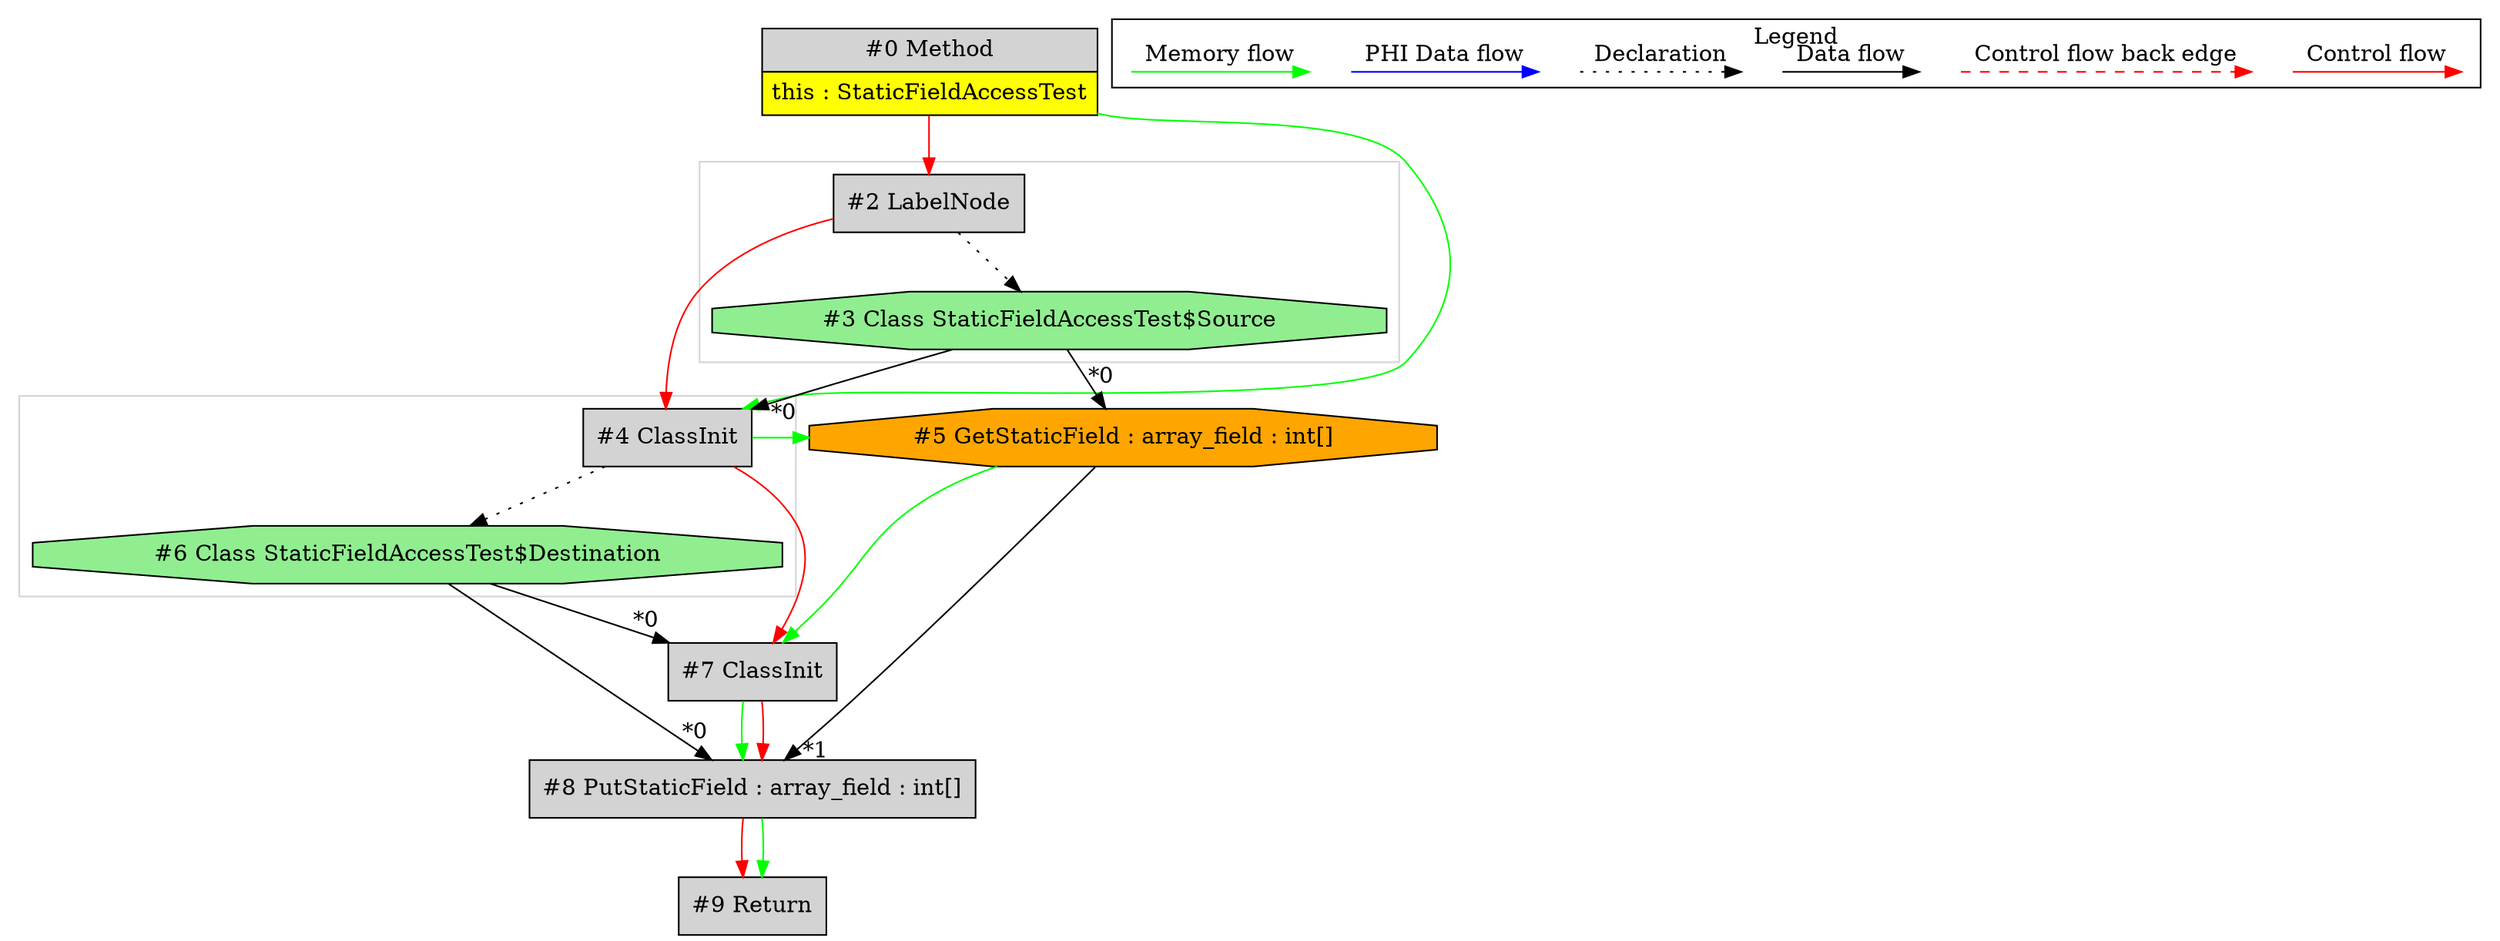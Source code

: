digraph {
 ordering="in";
 node0[margin="0", label=<<table border="0" cellborder="1" cellspacing="0" cellpadding="5"><tr><td colspan="1">#0 Method</td></tr><tr><td port="prj1" bgcolor="yellow">this : StaticFieldAccessTest</td></tr></table>>,shape=none, fillcolor=lightgrey, style=filled];
 node2[label="#2 LabelNode",shape=box, fillcolor=lightgrey, style=filled];
 node0 -> node2[labeldistance=2, color=red, fontcolor=red];
 node3[label="#3 Class StaticFieldAccessTest$Source",shape=octagon, fillcolor=lightgreen, style=filled];
 node2 -> node3[style=dotted];
 node4[label="#4 ClassInit",shape=box, fillcolor=lightgrey, style=filled];
 node3 -> node4[headlabel="*0", labeldistance=2];
 node0 -> node4[labeldistance=2, color=green, constraint=false];
 node2 -> node4[labeldistance=2, color=red, fontcolor=red];
 node7[label="#7 ClassInit",shape=box, fillcolor=lightgrey, style=filled];
 node6 -> node7[headlabel="*0", labeldistance=2];
 node5 -> node7[labeldistance=2, color=green, constraint=false];
 node4 -> node7[labeldistance=2, color=red, fontcolor=red];
 node5[label="#5 GetStaticField : array_field : int[]",shape=octagon, fillcolor=orange, style=filled];
 node3 -> node5[headlabel="*0", labeldistance=2];
 node4 -> node5[labeldistance=2, color=green, constraint=false];
 node8[label="#8 PutStaticField : array_field : int[]",shape=box, fillcolor=lightgrey, style=filled];
 node6 -> node8[headlabel="*0", labeldistance=2];
 node5 -> node8[headlabel="*1", labeldistance=2];
 node7 -> node8[labeldistance=2, color=green, constraint=false];
 node7 -> node8[labeldistance=2, color=red, fontcolor=red];
 node6[label="#6 Class StaticFieldAccessTest$Destination",shape=octagon, fillcolor=lightgreen, style=filled];
 node4 -> node6[style=dotted];
 node9[label="#9 Return",shape=box, fillcolor=lightgrey, style=filled];
 node8 -> node9[labeldistance=2, color=red, fontcolor=red];
 node8 -> node9[labeldistance=2, color=green, constraint=false];
 subgraph cluster_0 {
  color=lightgray;
  node4;
  node6;
 }
 subgraph cluster_1 {
  color=lightgray;
  node2;
  node3;
 }
 subgraph cluster_000 {
  label = "Legend";
  node [shape=point]
  {
   rank=same;
   c0 [style = invis];
   c1 [style = invis];
   c2 [style = invis];
   c3 [style = invis];
   d0 [style = invis];
   d1 [style = invis];
   d2 [style = invis];
   d3 [style = invis];
   d4 [style = invis];
   d5 [style = invis];
   d6 [style = invis];
   d7 [style = invis];
  }
  c0 -> c1 [label="Control flow", style=solid, color=red]
  c2 -> c3 [label="Control flow back edge", style=dashed, color=red]
  d0 -> d1 [label="Data flow"]
  d2 -> d3 [label="Declaration", style=dotted]
  d4 -> d5 [label="PHI Data flow", color=blue]
  d6 -> d7 [label="Memory flow", color=green]
 }

}
